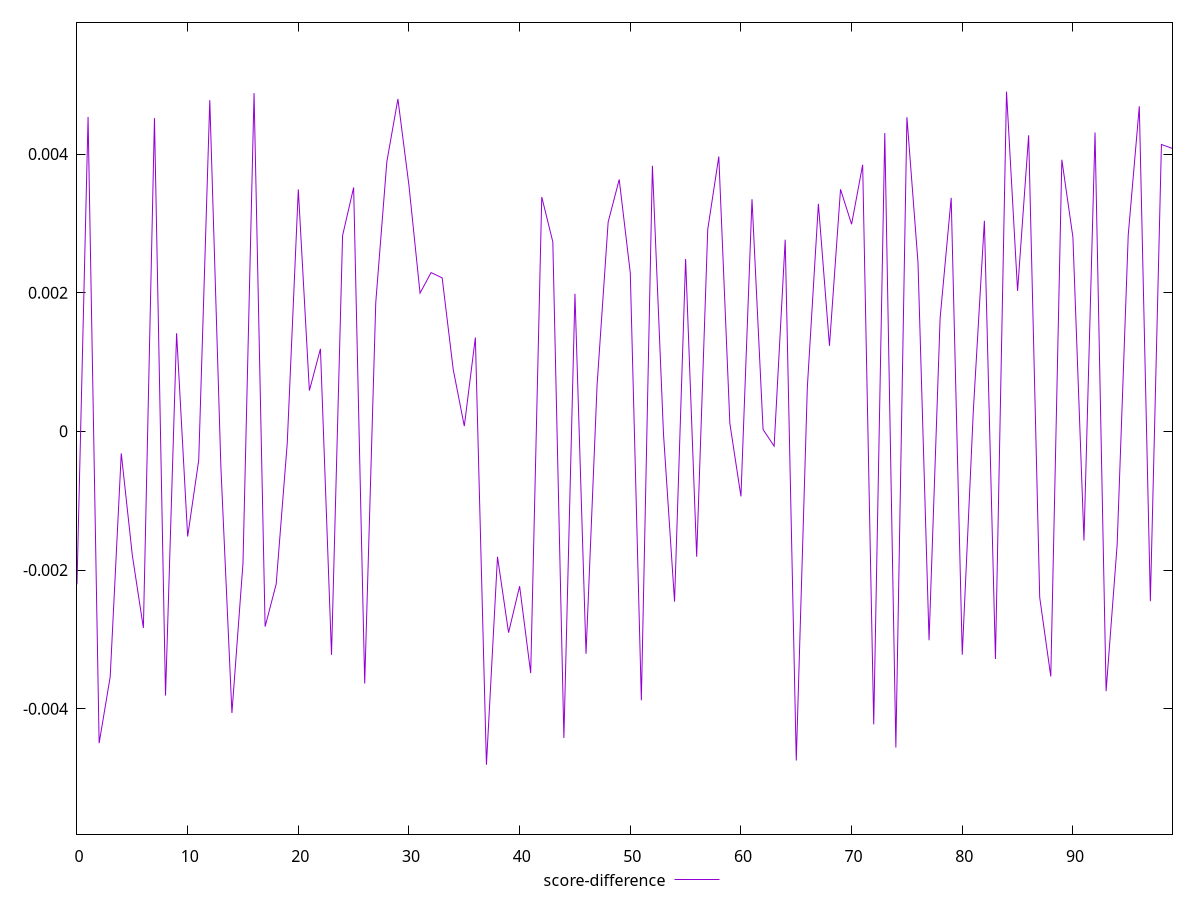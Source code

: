 reset

$scoreDifference <<EOF
0 -0.002205108678626888
1 0.004534731156693672
2 -0.004497501147993299
3 -0.0035396104759101155
4 -0.0003179109944483338
5 -0.0017876156439210478
6 -0.0028351899417782267
7 0.0045173798217529315
8 -0.003811413668521446
9 0.0014154286904669577
10 -0.0015164471274379254
11 -0.0004159222545365715
12 0.004776207815862521
13 -0.0005046992236427128
14 -0.004062050782680848
15 -0.001901800448044666
16 0.004878826587852547
17 -0.0028162430344071954
18 -0.0022033021118644802
19 -0.00017034681873551172
20 0.003488621781225887
21 0.0005875947552722582
22 0.0011906413256442816
23 -0.0032230512381671295
24 0.0028227453766184185
25 0.0035172900007336416
26 -0.003636729820969742
27 0.001859405829517713
28 0.0038878381075316826
29 0.0047936429359723975
30 0.0035442281266414577
31 0.0019935858609735346
32 0.002289679484432927
33 0.0022128498998201795
34 0.0008913907704753976
35 0.00007535188531770931
36 0.001352892819480478
37 -0.004809175245503394
38 -0.0018093568081081202
39 -0.0029029636347986942
40 -0.0022335554935684065
41 -0.0034872049688589035
42 0.003379632808066635
43 0.002732434872464329
44 -0.004422324530058086
45 0.001984639185724113
46 -0.003208481796340812
47 0.0006693649995312967
48 0.0030177470004940643
49 0.0036324321315602814
50 0.002284122166623326
51 -0.0038791208886024275
52 0.0038292948451174036
53 -0.000034515814773983244
54 -0.0024558888500666454
55 0.002486693691100217
56 -0.0018083207216103014
57 0.0029123795971173205
58 0.003963484290225416
59 0.00011222295617707712
60 -0.0009379825057167501
61 0.0033482172893760653
62 0.000026527328044312348
63 -0.00021334343687928747
64 0.002764461118365591
65 -0.004747746219207927
66 0.0006321795614679937
67 0.0032809061254910343
68 0.001233802951808638
69 0.003490151454701884
70 0.002987105550266933
71 0.0038444003469461085
72 -0.004226317570960814
73 0.004301554512517791
74 -0.004560481008899608
75 0.004530674711863303
76 0.002436894900158193
77 -0.0030131577890757377
78 0.0016336334665085772
79 0.003367987611799017
80 -0.0032216189542574325
81 0.00029271397056562787
82 0.003036956538056468
83 -0.003283604454603517
84 0.004899483082750122
85 0.002025688153212024
86 0.00426998091750852
87 -0.002395261352430844
88 -0.003535145920070426
89 0.003917046438885463
90 0.0028008940435173546
91 -0.0015741393879357135
92 0.004309551311782012
93 -0.0037469401862321172
94 -0.001631005265051888
95 0.0028316903781909764
96 0.004688414033713673
97 -0.00244963747996485
98 0.004137296294183024
99 0.0040794984362809705
EOF

set key outside below
set xrange [0:99]
set yrange [-0.005809175245503394:0.005899483082750122]
set trange [-0.005809175245503394:0.005899483082750122]
set terminal svg size 640, 500 enhanced background rgb 'white'
set output "report_00008_2021-01-22T20:58:29.167/mainthread-work-breakdown/samples/pages/score-difference/values.svg"

plot $scoreDifference title "score-difference" with line

reset
